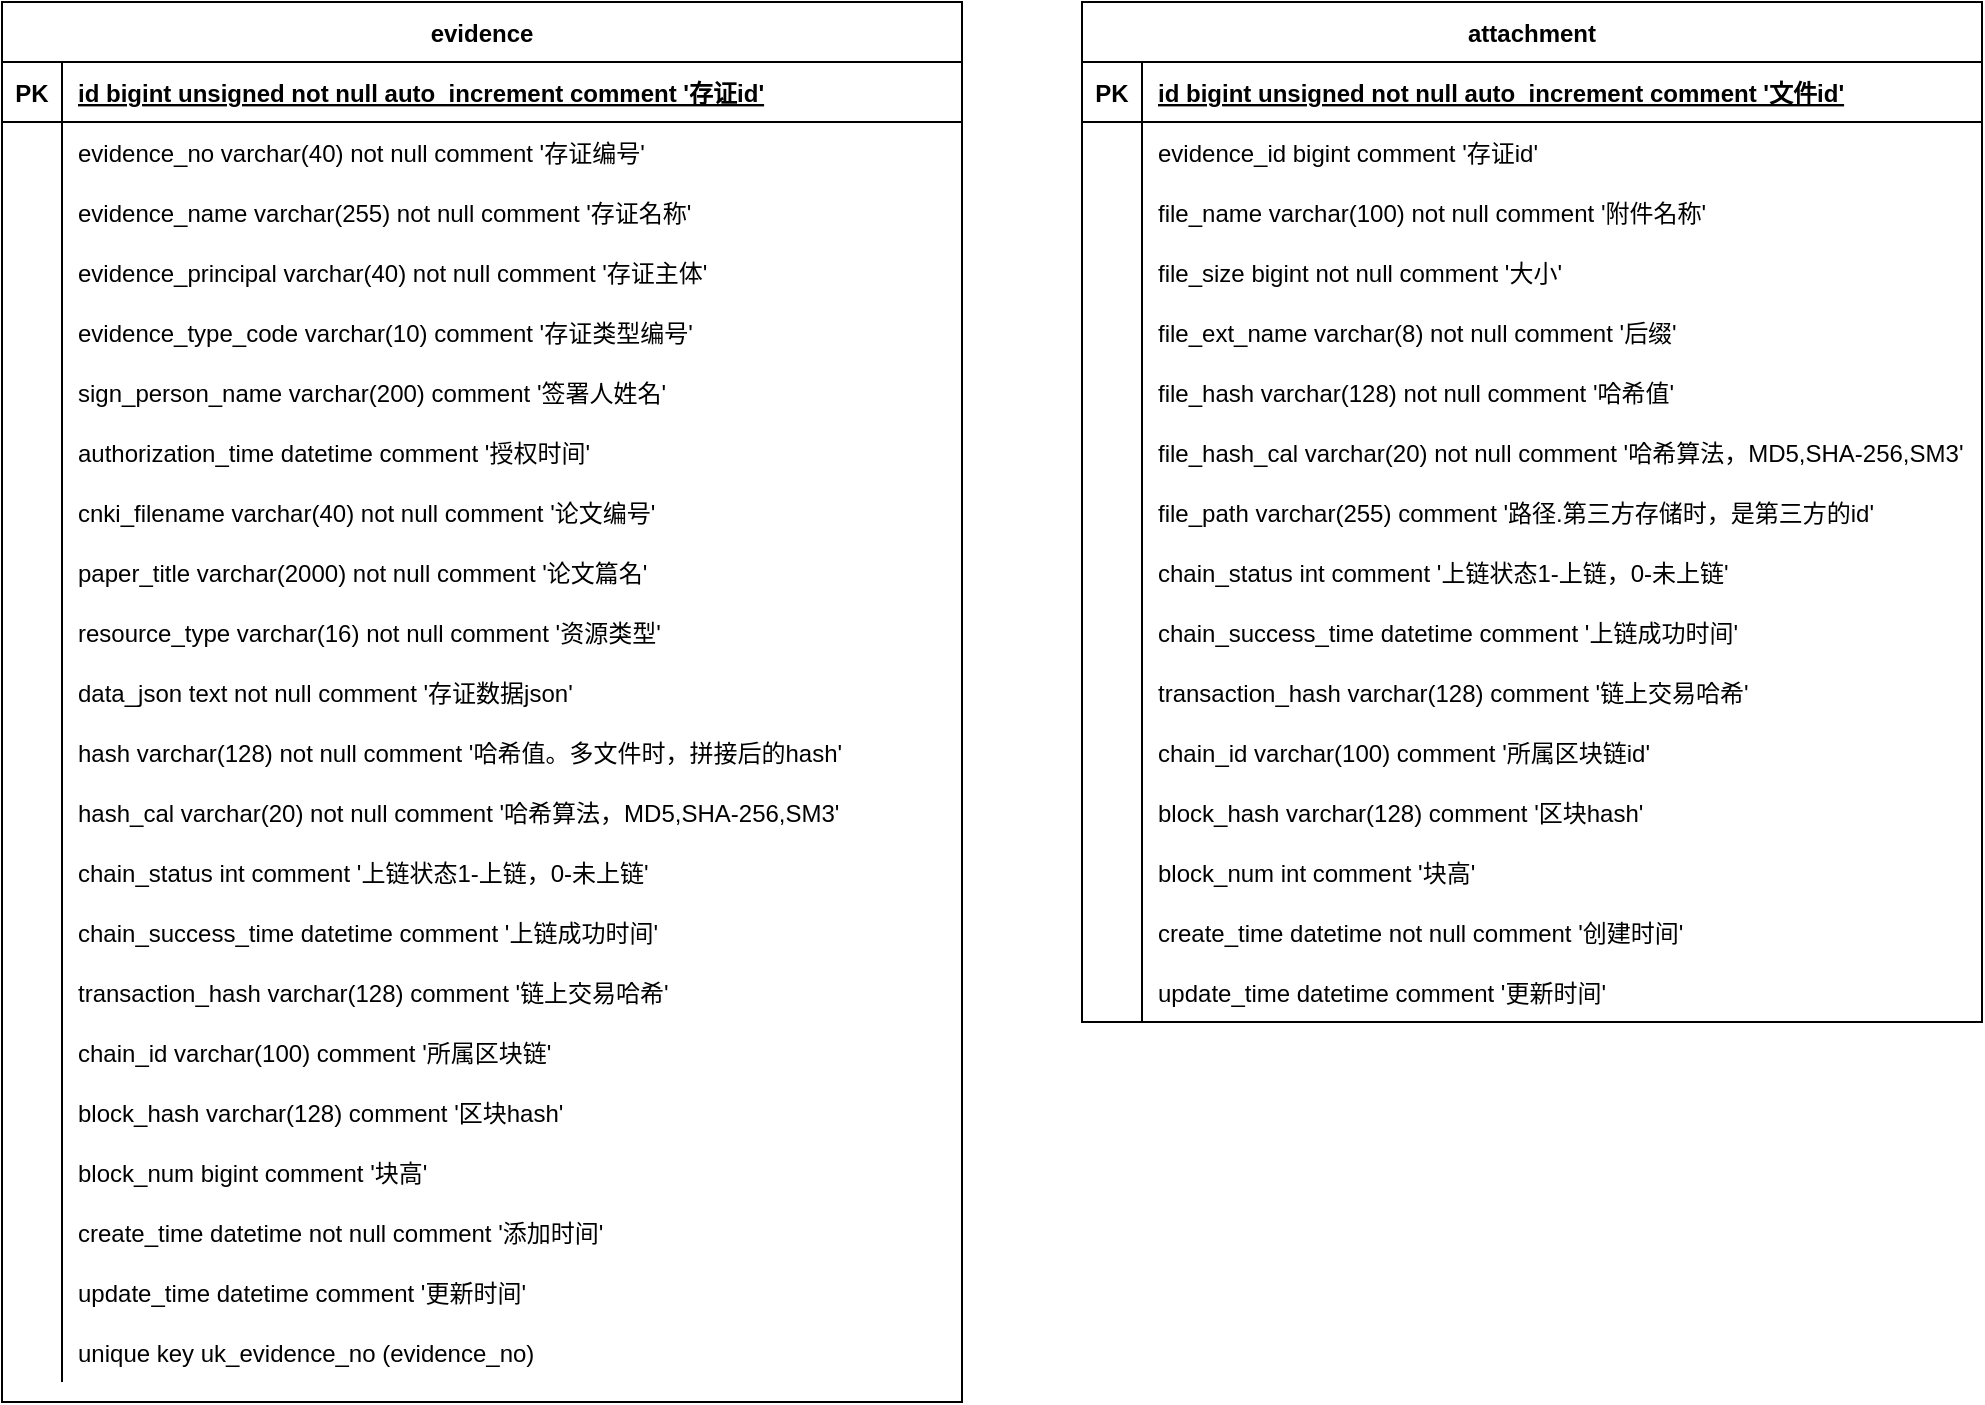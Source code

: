 <mxfile version="24.7.0" type="github">
  <diagram id="R2lEEEUBdFMjLlhIrx00" name="Page-1">
    <mxGraphModel dx="1379" dy="764" grid="1" gridSize="10" guides="1" tooltips="1" connect="1" arrows="1" fold="1" page="1" pageScale="1" pageWidth="850" pageHeight="1100" math="0" shadow="0" extFonts="Permanent Marker^https://fonts.googleapis.com/css?family=Permanent+Marker">
      <root>
        <mxCell id="0" />
        <mxCell id="1" parent="0" />
        <mxCell id="s-ldGal2TtKE6pSTf0q1-68" value="evidence" style="shape=table;startSize=30;container=1;collapsible=1;childLayout=tableLayout;fixedRows=1;rowLines=0;fontStyle=1;align=center;resizeLast=1;" vertex="1" parent="1">
          <mxGeometry x="10" y="460" width="480" height="700" as="geometry" />
        </mxCell>
        <mxCell id="s-ldGal2TtKE6pSTf0q1-69" value="" style="shape=tableRow;horizontal=0;startSize=0;swimlaneHead=0;swimlaneBody=0;fillColor=none;collapsible=0;dropTarget=0;points=[[0,0.5],[1,0.5]];portConstraint=eastwest;strokeColor=inherit;top=0;left=0;right=0;bottom=1;" vertex="1" parent="s-ldGal2TtKE6pSTf0q1-68">
          <mxGeometry y="30" width="480" height="30" as="geometry" />
        </mxCell>
        <mxCell id="s-ldGal2TtKE6pSTf0q1-70" value="PK" style="shape=partialRectangle;overflow=hidden;connectable=0;fillColor=none;strokeColor=inherit;top=0;left=0;bottom=0;right=0;fontStyle=1;" vertex="1" parent="s-ldGal2TtKE6pSTf0q1-69">
          <mxGeometry width="30" height="30" as="geometry">
            <mxRectangle width="30" height="30" as="alternateBounds" />
          </mxGeometry>
        </mxCell>
        <mxCell id="s-ldGal2TtKE6pSTf0q1-71" value="id                   bigint unsigned not null auto_increment comment &#39;存证id&#39;" style="shape=partialRectangle;overflow=hidden;connectable=0;fillColor=none;align=left;strokeColor=inherit;top=0;left=0;bottom=0;right=0;spacingLeft=6;fontStyle=5;" vertex="1" parent="s-ldGal2TtKE6pSTf0q1-69">
          <mxGeometry x="30" width="450" height="30" as="geometry">
            <mxRectangle width="450" height="30" as="alternateBounds" />
          </mxGeometry>
        </mxCell>
        <mxCell id="s-ldGal2TtKE6pSTf0q1-72" value="" style="shape=tableRow;horizontal=0;startSize=0;swimlaneHead=0;swimlaneBody=0;fillColor=none;collapsible=0;dropTarget=0;points=[[0,0.5],[1,0.5]];portConstraint=eastwest;strokeColor=inherit;top=0;left=0;right=0;bottom=0;" vertex="1" parent="s-ldGal2TtKE6pSTf0q1-68">
          <mxGeometry y="60" width="480" height="30" as="geometry" />
        </mxCell>
        <mxCell id="s-ldGal2TtKE6pSTf0q1-73" value="" style="shape=partialRectangle;overflow=hidden;connectable=0;fillColor=none;strokeColor=inherit;top=0;left=0;bottom=0;right=0;" vertex="1" parent="s-ldGal2TtKE6pSTf0q1-72">
          <mxGeometry width="30" height="30" as="geometry">
            <mxRectangle width="30" height="30" as="alternateBounds" />
          </mxGeometry>
        </mxCell>
        <mxCell id="s-ldGal2TtKE6pSTf0q1-74" value="evidence_no          varchar(40) not null comment &#39;存证编号&#39;" style="shape=partialRectangle;overflow=hidden;connectable=0;fillColor=none;align=left;strokeColor=inherit;top=0;left=0;bottom=0;right=0;spacingLeft=6;" vertex="1" parent="s-ldGal2TtKE6pSTf0q1-72">
          <mxGeometry x="30" width="450" height="30" as="geometry">
            <mxRectangle width="450" height="30" as="alternateBounds" />
          </mxGeometry>
        </mxCell>
        <mxCell id="s-ldGal2TtKE6pSTf0q1-75" value="" style="shape=tableRow;horizontal=0;startSize=0;swimlaneHead=0;swimlaneBody=0;fillColor=none;collapsible=0;dropTarget=0;points=[[0,0.5],[1,0.5]];portConstraint=eastwest;strokeColor=inherit;top=0;left=0;right=0;bottom=0;" vertex="1" parent="s-ldGal2TtKE6pSTf0q1-68">
          <mxGeometry y="90" width="480" height="30" as="geometry" />
        </mxCell>
        <mxCell id="s-ldGal2TtKE6pSTf0q1-76" value="" style="shape=partialRectangle;overflow=hidden;connectable=0;fillColor=none;strokeColor=inherit;top=0;left=0;bottom=0;right=0;" vertex="1" parent="s-ldGal2TtKE6pSTf0q1-75">
          <mxGeometry width="30" height="30" as="geometry">
            <mxRectangle width="30" height="30" as="alternateBounds" />
          </mxGeometry>
        </mxCell>
        <mxCell id="s-ldGal2TtKE6pSTf0q1-77" value="evidence_name        varchar(255) not null comment &#39;存证名称&#39;" style="shape=partialRectangle;overflow=hidden;connectable=0;fillColor=none;align=left;strokeColor=inherit;top=0;left=0;bottom=0;right=0;spacingLeft=6;" vertex="1" parent="s-ldGal2TtKE6pSTf0q1-75">
          <mxGeometry x="30" width="450" height="30" as="geometry">
            <mxRectangle width="450" height="30" as="alternateBounds" />
          </mxGeometry>
        </mxCell>
        <mxCell id="s-ldGal2TtKE6pSTf0q1-78" value="" style="shape=tableRow;horizontal=0;startSize=0;swimlaneHead=0;swimlaneBody=0;fillColor=none;collapsible=0;dropTarget=0;points=[[0,0.5],[1,0.5]];portConstraint=eastwest;strokeColor=inherit;top=0;left=0;right=0;bottom=0;" vertex="1" parent="s-ldGal2TtKE6pSTf0q1-68">
          <mxGeometry y="120" width="480" height="30" as="geometry" />
        </mxCell>
        <mxCell id="s-ldGal2TtKE6pSTf0q1-79" value="" style="shape=partialRectangle;overflow=hidden;connectable=0;fillColor=none;strokeColor=inherit;top=0;left=0;bottom=0;right=0;" vertex="1" parent="s-ldGal2TtKE6pSTf0q1-78">
          <mxGeometry width="30" height="30" as="geometry">
            <mxRectangle width="30" height="30" as="alternateBounds" />
          </mxGeometry>
        </mxCell>
        <mxCell id="s-ldGal2TtKE6pSTf0q1-80" value="evidence_principal   varchar(40) not null comment &#39;存证主体&#39;" style="shape=partialRectangle;overflow=hidden;connectable=0;fillColor=none;align=left;strokeColor=inherit;top=0;left=0;bottom=0;right=0;spacingLeft=6;" vertex="1" parent="s-ldGal2TtKE6pSTf0q1-78">
          <mxGeometry x="30" width="450" height="30" as="geometry">
            <mxRectangle width="450" height="30" as="alternateBounds" />
          </mxGeometry>
        </mxCell>
        <mxCell id="s-ldGal2TtKE6pSTf0q1-81" value="" style="shape=tableRow;horizontal=0;startSize=0;swimlaneHead=0;swimlaneBody=0;fillColor=none;collapsible=0;dropTarget=0;points=[[0,0.5],[1,0.5]];portConstraint=eastwest;strokeColor=inherit;top=0;left=0;right=0;bottom=0;" vertex="1" parent="s-ldGal2TtKE6pSTf0q1-68">
          <mxGeometry y="150" width="480" height="30" as="geometry" />
        </mxCell>
        <mxCell id="s-ldGal2TtKE6pSTf0q1-82" value="" style="shape=partialRectangle;overflow=hidden;connectable=0;fillColor=none;strokeColor=inherit;top=0;left=0;bottom=0;right=0;" vertex="1" parent="s-ldGal2TtKE6pSTf0q1-81">
          <mxGeometry width="30" height="30" as="geometry">
            <mxRectangle width="30" height="30" as="alternateBounds" />
          </mxGeometry>
        </mxCell>
        <mxCell id="s-ldGal2TtKE6pSTf0q1-83" value="evidence_type_code   varchar(10) comment &#39;存证类型编号&#39;" style="shape=partialRectangle;overflow=hidden;connectable=0;fillColor=none;align=left;strokeColor=inherit;top=0;left=0;bottom=0;right=0;spacingLeft=6;" vertex="1" parent="s-ldGal2TtKE6pSTf0q1-81">
          <mxGeometry x="30" width="450" height="30" as="geometry">
            <mxRectangle width="450" height="30" as="alternateBounds" />
          </mxGeometry>
        </mxCell>
        <mxCell id="s-ldGal2TtKE6pSTf0q1-84" value="" style="shape=tableRow;horizontal=0;startSize=0;swimlaneHead=0;swimlaneBody=0;fillColor=none;collapsible=0;dropTarget=0;points=[[0,0.5],[1,0.5]];portConstraint=eastwest;strokeColor=inherit;top=0;left=0;right=0;bottom=0;" vertex="1" parent="s-ldGal2TtKE6pSTf0q1-68">
          <mxGeometry y="180" width="480" height="30" as="geometry" />
        </mxCell>
        <mxCell id="s-ldGal2TtKE6pSTf0q1-85" value="" style="shape=partialRectangle;overflow=hidden;connectable=0;fillColor=none;strokeColor=inherit;top=0;left=0;bottom=0;right=0;" vertex="1" parent="s-ldGal2TtKE6pSTf0q1-84">
          <mxGeometry width="30" height="30" as="geometry">
            <mxRectangle width="30" height="30" as="alternateBounds" />
          </mxGeometry>
        </mxCell>
        <mxCell id="s-ldGal2TtKE6pSTf0q1-86" value="sign_person_name     varchar(200) comment &#39;签署人姓名&#39;" style="shape=partialRectangle;overflow=hidden;connectable=0;fillColor=none;align=left;strokeColor=inherit;top=0;left=0;bottom=0;right=0;spacingLeft=6;" vertex="1" parent="s-ldGal2TtKE6pSTf0q1-84">
          <mxGeometry x="30" width="450" height="30" as="geometry">
            <mxRectangle width="450" height="30" as="alternateBounds" />
          </mxGeometry>
        </mxCell>
        <mxCell id="s-ldGal2TtKE6pSTf0q1-87" value="" style="shape=tableRow;horizontal=0;startSize=0;swimlaneHead=0;swimlaneBody=0;fillColor=none;collapsible=0;dropTarget=0;points=[[0,0.5],[1,0.5]];portConstraint=eastwest;strokeColor=inherit;top=0;left=0;right=0;bottom=0;" vertex="1" parent="s-ldGal2TtKE6pSTf0q1-68">
          <mxGeometry y="210" width="480" height="30" as="geometry" />
        </mxCell>
        <mxCell id="s-ldGal2TtKE6pSTf0q1-88" value="" style="shape=partialRectangle;overflow=hidden;connectable=0;fillColor=none;strokeColor=inherit;top=0;left=0;bottom=0;right=0;" vertex="1" parent="s-ldGal2TtKE6pSTf0q1-87">
          <mxGeometry width="30" height="30" as="geometry">
            <mxRectangle width="30" height="30" as="alternateBounds" />
          </mxGeometry>
        </mxCell>
        <mxCell id="s-ldGal2TtKE6pSTf0q1-89" value="authorization_time   datetime comment &#39;授权时间&#39;" style="shape=partialRectangle;overflow=hidden;connectable=0;fillColor=none;align=left;strokeColor=inherit;top=0;left=0;bottom=0;right=0;spacingLeft=6;" vertex="1" parent="s-ldGal2TtKE6pSTf0q1-87">
          <mxGeometry x="30" width="450" height="30" as="geometry">
            <mxRectangle width="450" height="30" as="alternateBounds" />
          </mxGeometry>
        </mxCell>
        <mxCell id="s-ldGal2TtKE6pSTf0q1-90" value="" style="shape=tableRow;horizontal=0;startSize=0;swimlaneHead=0;swimlaneBody=0;fillColor=none;collapsible=0;dropTarget=0;points=[[0,0.5],[1,0.5]];portConstraint=eastwest;strokeColor=inherit;top=0;left=0;right=0;bottom=0;" vertex="1" parent="s-ldGal2TtKE6pSTf0q1-68">
          <mxGeometry y="240" width="480" height="30" as="geometry" />
        </mxCell>
        <mxCell id="s-ldGal2TtKE6pSTf0q1-91" value="" style="shape=partialRectangle;overflow=hidden;connectable=0;fillColor=none;strokeColor=inherit;top=0;left=0;bottom=0;right=0;" vertex="1" parent="s-ldGal2TtKE6pSTf0q1-90">
          <mxGeometry width="30" height="30" as="geometry">
            <mxRectangle width="30" height="30" as="alternateBounds" />
          </mxGeometry>
        </mxCell>
        <mxCell id="s-ldGal2TtKE6pSTf0q1-92" value="cnki_filename        varchar(40) not null comment &#39;论文编号&#39;" style="shape=partialRectangle;overflow=hidden;connectable=0;fillColor=none;align=left;strokeColor=inherit;top=0;left=0;bottom=0;right=0;spacingLeft=6;" vertex="1" parent="s-ldGal2TtKE6pSTf0q1-90">
          <mxGeometry x="30" width="450" height="30" as="geometry">
            <mxRectangle width="450" height="30" as="alternateBounds" />
          </mxGeometry>
        </mxCell>
        <mxCell id="s-ldGal2TtKE6pSTf0q1-93" value="" style="shape=tableRow;horizontal=0;startSize=0;swimlaneHead=0;swimlaneBody=0;fillColor=none;collapsible=0;dropTarget=0;points=[[0,0.5],[1,0.5]];portConstraint=eastwest;strokeColor=inherit;top=0;left=0;right=0;bottom=0;" vertex="1" parent="s-ldGal2TtKE6pSTf0q1-68">
          <mxGeometry y="270" width="480" height="30" as="geometry" />
        </mxCell>
        <mxCell id="s-ldGal2TtKE6pSTf0q1-94" value="" style="shape=partialRectangle;overflow=hidden;connectable=0;fillColor=none;strokeColor=inherit;top=0;left=0;bottom=0;right=0;" vertex="1" parent="s-ldGal2TtKE6pSTf0q1-93">
          <mxGeometry width="30" height="30" as="geometry">
            <mxRectangle width="30" height="30" as="alternateBounds" />
          </mxGeometry>
        </mxCell>
        <mxCell id="s-ldGal2TtKE6pSTf0q1-95" value="paper_title          varchar(2000) not null comment &#39;论文篇名&#39;" style="shape=partialRectangle;overflow=hidden;connectable=0;fillColor=none;align=left;strokeColor=inherit;top=0;left=0;bottom=0;right=0;spacingLeft=6;" vertex="1" parent="s-ldGal2TtKE6pSTf0q1-93">
          <mxGeometry x="30" width="450" height="30" as="geometry">
            <mxRectangle width="450" height="30" as="alternateBounds" />
          </mxGeometry>
        </mxCell>
        <mxCell id="s-ldGal2TtKE6pSTf0q1-96" value="" style="shape=tableRow;horizontal=0;startSize=0;swimlaneHead=0;swimlaneBody=0;fillColor=none;collapsible=0;dropTarget=0;points=[[0,0.5],[1,0.5]];portConstraint=eastwest;strokeColor=inherit;top=0;left=0;right=0;bottom=0;" vertex="1" parent="s-ldGal2TtKE6pSTf0q1-68">
          <mxGeometry y="300" width="480" height="30" as="geometry" />
        </mxCell>
        <mxCell id="s-ldGal2TtKE6pSTf0q1-97" value="" style="shape=partialRectangle;overflow=hidden;connectable=0;fillColor=none;strokeColor=inherit;top=0;left=0;bottom=0;right=0;" vertex="1" parent="s-ldGal2TtKE6pSTf0q1-96">
          <mxGeometry width="30" height="30" as="geometry">
            <mxRectangle width="30" height="30" as="alternateBounds" />
          </mxGeometry>
        </mxCell>
        <mxCell id="s-ldGal2TtKE6pSTf0q1-98" value="resource_type        varchar(16) not null comment &#39;资源类型&#39;" style="shape=partialRectangle;overflow=hidden;connectable=0;fillColor=none;align=left;strokeColor=inherit;top=0;left=0;bottom=0;right=0;spacingLeft=6;" vertex="1" parent="s-ldGal2TtKE6pSTf0q1-96">
          <mxGeometry x="30" width="450" height="30" as="geometry">
            <mxRectangle width="450" height="30" as="alternateBounds" />
          </mxGeometry>
        </mxCell>
        <mxCell id="s-ldGal2TtKE6pSTf0q1-99" value="" style="shape=tableRow;horizontal=0;startSize=0;swimlaneHead=0;swimlaneBody=0;fillColor=none;collapsible=0;dropTarget=0;points=[[0,0.5],[1,0.5]];portConstraint=eastwest;strokeColor=inherit;top=0;left=0;right=0;bottom=0;" vertex="1" parent="s-ldGal2TtKE6pSTf0q1-68">
          <mxGeometry y="330" width="480" height="30" as="geometry" />
        </mxCell>
        <mxCell id="s-ldGal2TtKE6pSTf0q1-100" value="" style="shape=partialRectangle;overflow=hidden;connectable=0;fillColor=none;strokeColor=inherit;top=0;left=0;bottom=0;right=0;" vertex="1" parent="s-ldGal2TtKE6pSTf0q1-99">
          <mxGeometry width="30" height="30" as="geometry">
            <mxRectangle width="30" height="30" as="alternateBounds" />
          </mxGeometry>
        </mxCell>
        <mxCell id="s-ldGal2TtKE6pSTf0q1-101" value="data_json            text not null comment &#39;存证数据json&#39;" style="shape=partialRectangle;overflow=hidden;connectable=0;fillColor=none;align=left;strokeColor=inherit;top=0;left=0;bottom=0;right=0;spacingLeft=6;" vertex="1" parent="s-ldGal2TtKE6pSTf0q1-99">
          <mxGeometry x="30" width="450" height="30" as="geometry">
            <mxRectangle width="450" height="30" as="alternateBounds" />
          </mxGeometry>
        </mxCell>
        <mxCell id="s-ldGal2TtKE6pSTf0q1-102" value="" style="shape=tableRow;horizontal=0;startSize=0;swimlaneHead=0;swimlaneBody=0;fillColor=none;collapsible=0;dropTarget=0;points=[[0,0.5],[1,0.5]];portConstraint=eastwest;strokeColor=inherit;top=0;left=0;right=0;bottom=0;" vertex="1" parent="s-ldGal2TtKE6pSTf0q1-68">
          <mxGeometry y="360" width="480" height="30" as="geometry" />
        </mxCell>
        <mxCell id="s-ldGal2TtKE6pSTf0q1-103" value="" style="shape=partialRectangle;overflow=hidden;connectable=0;fillColor=none;strokeColor=inherit;top=0;left=0;bottom=0;right=0;" vertex="1" parent="s-ldGal2TtKE6pSTf0q1-102">
          <mxGeometry width="30" height="30" as="geometry">
            <mxRectangle width="30" height="30" as="alternateBounds" />
          </mxGeometry>
        </mxCell>
        <mxCell id="s-ldGal2TtKE6pSTf0q1-104" value="hash                 varchar(128) not null comment &#39;哈希值。多文件时，拼接后的hash&#39;" style="shape=partialRectangle;overflow=hidden;connectable=0;fillColor=none;align=left;strokeColor=inherit;top=0;left=0;bottom=0;right=0;spacingLeft=6;" vertex="1" parent="s-ldGal2TtKE6pSTf0q1-102">
          <mxGeometry x="30" width="450" height="30" as="geometry">
            <mxRectangle width="450" height="30" as="alternateBounds" />
          </mxGeometry>
        </mxCell>
        <mxCell id="s-ldGal2TtKE6pSTf0q1-105" value="" style="shape=tableRow;horizontal=0;startSize=0;swimlaneHead=0;swimlaneBody=0;fillColor=none;collapsible=0;dropTarget=0;points=[[0,0.5],[1,0.5]];portConstraint=eastwest;strokeColor=inherit;top=0;left=0;right=0;bottom=0;" vertex="1" parent="s-ldGal2TtKE6pSTf0q1-68">
          <mxGeometry y="390" width="480" height="30" as="geometry" />
        </mxCell>
        <mxCell id="s-ldGal2TtKE6pSTf0q1-106" value="" style="shape=partialRectangle;overflow=hidden;connectable=0;fillColor=none;strokeColor=inherit;top=0;left=0;bottom=0;right=0;" vertex="1" parent="s-ldGal2TtKE6pSTf0q1-105">
          <mxGeometry width="30" height="30" as="geometry">
            <mxRectangle width="30" height="30" as="alternateBounds" />
          </mxGeometry>
        </mxCell>
        <mxCell id="s-ldGal2TtKE6pSTf0q1-107" value="hash_cal             varchar(20) not null comment &#39;哈希算法，MD5,SHA-256,SM3&#39;" style="shape=partialRectangle;overflow=hidden;connectable=0;fillColor=none;align=left;strokeColor=inherit;top=0;left=0;bottom=0;right=0;spacingLeft=6;" vertex="1" parent="s-ldGal2TtKE6pSTf0q1-105">
          <mxGeometry x="30" width="450" height="30" as="geometry">
            <mxRectangle width="450" height="30" as="alternateBounds" />
          </mxGeometry>
        </mxCell>
        <mxCell id="s-ldGal2TtKE6pSTf0q1-108" value="" style="shape=tableRow;horizontal=0;startSize=0;swimlaneHead=0;swimlaneBody=0;fillColor=none;collapsible=0;dropTarget=0;points=[[0,0.5],[1,0.5]];portConstraint=eastwest;strokeColor=inherit;top=0;left=0;right=0;bottom=0;" vertex="1" parent="s-ldGal2TtKE6pSTf0q1-68">
          <mxGeometry y="420" width="480" height="30" as="geometry" />
        </mxCell>
        <mxCell id="s-ldGal2TtKE6pSTf0q1-109" value="" style="shape=partialRectangle;overflow=hidden;connectable=0;fillColor=none;strokeColor=inherit;top=0;left=0;bottom=0;right=0;" vertex="1" parent="s-ldGal2TtKE6pSTf0q1-108">
          <mxGeometry width="30" height="30" as="geometry">
            <mxRectangle width="30" height="30" as="alternateBounds" />
          </mxGeometry>
        </mxCell>
        <mxCell id="s-ldGal2TtKE6pSTf0q1-110" value="chain_status         int comment &#39;上链状态1-上链，0-未上链&#39;" style="shape=partialRectangle;overflow=hidden;connectable=0;fillColor=none;align=left;strokeColor=inherit;top=0;left=0;bottom=0;right=0;spacingLeft=6;" vertex="1" parent="s-ldGal2TtKE6pSTf0q1-108">
          <mxGeometry x="30" width="450" height="30" as="geometry">
            <mxRectangle width="450" height="30" as="alternateBounds" />
          </mxGeometry>
        </mxCell>
        <mxCell id="s-ldGal2TtKE6pSTf0q1-111" value="" style="shape=tableRow;horizontal=0;startSize=0;swimlaneHead=0;swimlaneBody=0;fillColor=none;collapsible=0;dropTarget=0;points=[[0,0.5],[1,0.5]];portConstraint=eastwest;strokeColor=inherit;top=0;left=0;right=0;bottom=0;" vertex="1" parent="s-ldGal2TtKE6pSTf0q1-68">
          <mxGeometry y="450" width="480" height="30" as="geometry" />
        </mxCell>
        <mxCell id="s-ldGal2TtKE6pSTf0q1-112" value="" style="shape=partialRectangle;overflow=hidden;connectable=0;fillColor=none;strokeColor=inherit;top=0;left=0;bottom=0;right=0;" vertex="1" parent="s-ldGal2TtKE6pSTf0q1-111">
          <mxGeometry width="30" height="30" as="geometry">
            <mxRectangle width="30" height="30" as="alternateBounds" />
          </mxGeometry>
        </mxCell>
        <mxCell id="s-ldGal2TtKE6pSTf0q1-113" value="chain_success_time   datetime comment &#39;上链成功时间&#39;" style="shape=partialRectangle;overflow=hidden;connectable=0;fillColor=none;align=left;strokeColor=inherit;top=0;left=0;bottom=0;right=0;spacingLeft=6;" vertex="1" parent="s-ldGal2TtKE6pSTf0q1-111">
          <mxGeometry x="30" width="450" height="30" as="geometry">
            <mxRectangle width="450" height="30" as="alternateBounds" />
          </mxGeometry>
        </mxCell>
        <mxCell id="s-ldGal2TtKE6pSTf0q1-114" value="" style="shape=tableRow;horizontal=0;startSize=0;swimlaneHead=0;swimlaneBody=0;fillColor=none;collapsible=0;dropTarget=0;points=[[0,0.5],[1,0.5]];portConstraint=eastwest;strokeColor=inherit;top=0;left=0;right=0;bottom=0;" vertex="1" parent="s-ldGal2TtKE6pSTf0q1-68">
          <mxGeometry y="480" width="480" height="30" as="geometry" />
        </mxCell>
        <mxCell id="s-ldGal2TtKE6pSTf0q1-115" value="" style="shape=partialRectangle;overflow=hidden;connectable=0;fillColor=none;strokeColor=inherit;top=0;left=0;bottom=0;right=0;" vertex="1" parent="s-ldGal2TtKE6pSTf0q1-114">
          <mxGeometry width="30" height="30" as="geometry">
            <mxRectangle width="30" height="30" as="alternateBounds" />
          </mxGeometry>
        </mxCell>
        <mxCell id="s-ldGal2TtKE6pSTf0q1-116" value="transaction_hash     varchar(128) comment &#39;链上交易哈希&#39;" style="shape=partialRectangle;overflow=hidden;connectable=0;fillColor=none;align=left;strokeColor=inherit;top=0;left=0;bottom=0;right=0;spacingLeft=6;" vertex="1" parent="s-ldGal2TtKE6pSTf0q1-114">
          <mxGeometry x="30" width="450" height="30" as="geometry">
            <mxRectangle width="450" height="30" as="alternateBounds" />
          </mxGeometry>
        </mxCell>
        <mxCell id="s-ldGal2TtKE6pSTf0q1-117" value="" style="shape=tableRow;horizontal=0;startSize=0;swimlaneHead=0;swimlaneBody=0;fillColor=none;collapsible=0;dropTarget=0;points=[[0,0.5],[1,0.5]];portConstraint=eastwest;strokeColor=inherit;top=0;left=0;right=0;bottom=0;" vertex="1" parent="s-ldGal2TtKE6pSTf0q1-68">
          <mxGeometry y="510" width="480" height="30" as="geometry" />
        </mxCell>
        <mxCell id="s-ldGal2TtKE6pSTf0q1-118" value="" style="shape=partialRectangle;overflow=hidden;connectable=0;fillColor=none;strokeColor=inherit;top=0;left=0;bottom=0;right=0;" vertex="1" parent="s-ldGal2TtKE6pSTf0q1-117">
          <mxGeometry width="30" height="30" as="geometry">
            <mxRectangle width="30" height="30" as="alternateBounds" />
          </mxGeometry>
        </mxCell>
        <mxCell id="s-ldGal2TtKE6pSTf0q1-119" value="chain_id             varchar(100) comment &#39;所属区块链&#39;" style="shape=partialRectangle;overflow=hidden;connectable=0;fillColor=none;align=left;strokeColor=inherit;top=0;left=0;bottom=0;right=0;spacingLeft=6;" vertex="1" parent="s-ldGal2TtKE6pSTf0q1-117">
          <mxGeometry x="30" width="450" height="30" as="geometry">
            <mxRectangle width="450" height="30" as="alternateBounds" />
          </mxGeometry>
        </mxCell>
        <mxCell id="s-ldGal2TtKE6pSTf0q1-120" value="" style="shape=tableRow;horizontal=0;startSize=0;swimlaneHead=0;swimlaneBody=0;fillColor=none;collapsible=0;dropTarget=0;points=[[0,0.5],[1,0.5]];portConstraint=eastwest;strokeColor=inherit;top=0;left=0;right=0;bottom=0;" vertex="1" parent="s-ldGal2TtKE6pSTf0q1-68">
          <mxGeometry y="540" width="480" height="30" as="geometry" />
        </mxCell>
        <mxCell id="s-ldGal2TtKE6pSTf0q1-121" value="" style="shape=partialRectangle;overflow=hidden;connectable=0;fillColor=none;strokeColor=inherit;top=0;left=0;bottom=0;right=0;" vertex="1" parent="s-ldGal2TtKE6pSTf0q1-120">
          <mxGeometry width="30" height="30" as="geometry">
            <mxRectangle width="30" height="30" as="alternateBounds" />
          </mxGeometry>
        </mxCell>
        <mxCell id="s-ldGal2TtKE6pSTf0q1-122" value="block_hash           varchar(128) comment &#39;区块hash&#39;" style="shape=partialRectangle;overflow=hidden;connectable=0;fillColor=none;align=left;strokeColor=inherit;top=0;left=0;bottom=0;right=0;spacingLeft=6;" vertex="1" parent="s-ldGal2TtKE6pSTf0q1-120">
          <mxGeometry x="30" width="450" height="30" as="geometry">
            <mxRectangle width="450" height="30" as="alternateBounds" />
          </mxGeometry>
        </mxCell>
        <mxCell id="s-ldGal2TtKE6pSTf0q1-123" value="" style="shape=tableRow;horizontal=0;startSize=0;swimlaneHead=0;swimlaneBody=0;fillColor=none;collapsible=0;dropTarget=0;points=[[0,0.5],[1,0.5]];portConstraint=eastwest;strokeColor=inherit;top=0;left=0;right=0;bottom=0;" vertex="1" parent="s-ldGal2TtKE6pSTf0q1-68">
          <mxGeometry y="570" width="480" height="30" as="geometry" />
        </mxCell>
        <mxCell id="s-ldGal2TtKE6pSTf0q1-124" value="" style="shape=partialRectangle;overflow=hidden;connectable=0;fillColor=none;strokeColor=inherit;top=0;left=0;bottom=0;right=0;" vertex="1" parent="s-ldGal2TtKE6pSTf0q1-123">
          <mxGeometry width="30" height="30" as="geometry">
            <mxRectangle width="30" height="30" as="alternateBounds" />
          </mxGeometry>
        </mxCell>
        <mxCell id="s-ldGal2TtKE6pSTf0q1-125" value="block_num            bigint comment &#39;块高&#39;" style="shape=partialRectangle;overflow=hidden;connectable=0;fillColor=none;align=left;strokeColor=inherit;top=0;left=0;bottom=0;right=0;spacingLeft=6;" vertex="1" parent="s-ldGal2TtKE6pSTf0q1-123">
          <mxGeometry x="30" width="450" height="30" as="geometry">
            <mxRectangle width="450" height="30" as="alternateBounds" />
          </mxGeometry>
        </mxCell>
        <mxCell id="s-ldGal2TtKE6pSTf0q1-126" value="" style="shape=tableRow;horizontal=0;startSize=0;swimlaneHead=0;swimlaneBody=0;fillColor=none;collapsible=0;dropTarget=0;points=[[0,0.5],[1,0.5]];portConstraint=eastwest;strokeColor=inherit;top=0;left=0;right=0;bottom=0;" vertex="1" parent="s-ldGal2TtKE6pSTf0q1-68">
          <mxGeometry y="600" width="480" height="30" as="geometry" />
        </mxCell>
        <mxCell id="s-ldGal2TtKE6pSTf0q1-127" value="" style="shape=partialRectangle;overflow=hidden;connectable=0;fillColor=none;strokeColor=inherit;top=0;left=0;bottom=0;right=0;" vertex="1" parent="s-ldGal2TtKE6pSTf0q1-126">
          <mxGeometry width="30" height="30" as="geometry">
            <mxRectangle width="30" height="30" as="alternateBounds" />
          </mxGeometry>
        </mxCell>
        <mxCell id="s-ldGal2TtKE6pSTf0q1-128" value="create_time          datetime not null comment &#39;添加时间&#39;" style="shape=partialRectangle;overflow=hidden;connectable=0;fillColor=none;align=left;strokeColor=inherit;top=0;left=0;bottom=0;right=0;spacingLeft=6;" vertex="1" parent="s-ldGal2TtKE6pSTf0q1-126">
          <mxGeometry x="30" width="450" height="30" as="geometry">
            <mxRectangle width="450" height="30" as="alternateBounds" />
          </mxGeometry>
        </mxCell>
        <mxCell id="s-ldGal2TtKE6pSTf0q1-129" value="" style="shape=tableRow;horizontal=0;startSize=0;swimlaneHead=0;swimlaneBody=0;fillColor=none;collapsible=0;dropTarget=0;points=[[0,0.5],[1,0.5]];portConstraint=eastwest;strokeColor=inherit;top=0;left=0;right=0;bottom=0;" vertex="1" parent="s-ldGal2TtKE6pSTf0q1-68">
          <mxGeometry y="630" width="480" height="30" as="geometry" />
        </mxCell>
        <mxCell id="s-ldGal2TtKE6pSTf0q1-130" value="" style="shape=partialRectangle;overflow=hidden;connectable=0;fillColor=none;strokeColor=inherit;top=0;left=0;bottom=0;right=0;" vertex="1" parent="s-ldGal2TtKE6pSTf0q1-129">
          <mxGeometry width="30" height="30" as="geometry">
            <mxRectangle width="30" height="30" as="alternateBounds" />
          </mxGeometry>
        </mxCell>
        <mxCell id="s-ldGal2TtKE6pSTf0q1-131" value="update_time          datetime comment &#39;更新时间&#39;" style="shape=partialRectangle;overflow=hidden;connectable=0;fillColor=none;align=left;strokeColor=inherit;top=0;left=0;bottom=0;right=0;spacingLeft=6;" vertex="1" parent="s-ldGal2TtKE6pSTf0q1-129">
          <mxGeometry x="30" width="450" height="30" as="geometry">
            <mxRectangle width="450" height="30" as="alternateBounds" />
          </mxGeometry>
        </mxCell>
        <mxCell id="s-ldGal2TtKE6pSTf0q1-132" value="" style="shape=tableRow;horizontal=0;startSize=0;swimlaneHead=0;swimlaneBody=0;fillColor=none;collapsible=0;dropTarget=0;points=[[0,0.5],[1,0.5]];portConstraint=eastwest;strokeColor=inherit;top=0;left=0;right=0;bottom=0;" vertex="1" parent="s-ldGal2TtKE6pSTf0q1-68">
          <mxGeometry y="660" width="480" height="30" as="geometry" />
        </mxCell>
        <mxCell id="s-ldGal2TtKE6pSTf0q1-133" value="" style="shape=partialRectangle;overflow=hidden;connectable=0;fillColor=none;strokeColor=inherit;top=0;left=0;bottom=0;right=0;" vertex="1" parent="s-ldGal2TtKE6pSTf0q1-132">
          <mxGeometry width="30" height="30" as="geometry">
            <mxRectangle width="30" height="30" as="alternateBounds" />
          </mxGeometry>
        </mxCell>
        <mxCell id="s-ldGal2TtKE6pSTf0q1-134" value="unique key uk_evidence_no (evidence_no)" style="shape=partialRectangle;overflow=hidden;connectable=0;fillColor=none;align=left;strokeColor=inherit;top=0;left=0;bottom=0;right=0;spacingLeft=6;" vertex="1" parent="s-ldGal2TtKE6pSTf0q1-132">
          <mxGeometry x="30" width="450" height="30" as="geometry">
            <mxRectangle width="450" height="30" as="alternateBounds" />
          </mxGeometry>
        </mxCell>
        <mxCell id="s-ldGal2TtKE6pSTf0q1-135" value="attachment" style="shape=table;startSize=30;container=1;collapsible=1;childLayout=tableLayout;fixedRows=1;rowLines=0;fontStyle=1;align=center;resizeLast=1;" vertex="1" parent="1">
          <mxGeometry x="550" y="460" width="450" height="510" as="geometry" />
        </mxCell>
        <mxCell id="s-ldGal2TtKE6pSTf0q1-136" value="" style="shape=tableRow;horizontal=0;startSize=0;swimlaneHead=0;swimlaneBody=0;fillColor=none;collapsible=0;dropTarget=0;points=[[0,0.5],[1,0.5]];portConstraint=eastwest;strokeColor=inherit;top=0;left=0;right=0;bottom=1;" vertex="1" parent="s-ldGal2TtKE6pSTf0q1-135">
          <mxGeometry y="30" width="450" height="30" as="geometry" />
        </mxCell>
        <mxCell id="s-ldGal2TtKE6pSTf0q1-137" value="PK" style="shape=partialRectangle;overflow=hidden;connectable=0;fillColor=none;strokeColor=inherit;top=0;left=0;bottom=0;right=0;fontStyle=1;" vertex="1" parent="s-ldGal2TtKE6pSTf0q1-136">
          <mxGeometry width="30" height="30" as="geometry">
            <mxRectangle width="30" height="30" as="alternateBounds" />
          </mxGeometry>
        </mxCell>
        <mxCell id="s-ldGal2TtKE6pSTf0q1-138" value="id                   bigint unsigned not null auto_increment comment &#39;文件id&#39;" style="shape=partialRectangle;overflow=hidden;connectable=0;fillColor=none;align=left;strokeColor=inherit;top=0;left=0;bottom=0;right=0;spacingLeft=6;fontStyle=5;" vertex="1" parent="s-ldGal2TtKE6pSTf0q1-136">
          <mxGeometry x="30" width="420" height="30" as="geometry">
            <mxRectangle width="420" height="30" as="alternateBounds" />
          </mxGeometry>
        </mxCell>
        <mxCell id="s-ldGal2TtKE6pSTf0q1-139" value="" style="shape=tableRow;horizontal=0;startSize=0;swimlaneHead=0;swimlaneBody=0;fillColor=none;collapsible=0;dropTarget=0;points=[[0,0.5],[1,0.5]];portConstraint=eastwest;strokeColor=inherit;top=0;left=0;right=0;bottom=0;" vertex="1" parent="s-ldGal2TtKE6pSTf0q1-135">
          <mxGeometry y="60" width="450" height="30" as="geometry" />
        </mxCell>
        <mxCell id="s-ldGal2TtKE6pSTf0q1-140" value="" style="shape=partialRectangle;overflow=hidden;connectable=0;fillColor=none;strokeColor=inherit;top=0;left=0;bottom=0;right=0;" vertex="1" parent="s-ldGal2TtKE6pSTf0q1-139">
          <mxGeometry width="30" height="30" as="geometry">
            <mxRectangle width="30" height="30" as="alternateBounds" />
          </mxGeometry>
        </mxCell>
        <mxCell id="s-ldGal2TtKE6pSTf0q1-141" value="evidence_id          bigint comment &#39;存证id&#39;" style="shape=partialRectangle;overflow=hidden;connectable=0;fillColor=none;align=left;strokeColor=inherit;top=0;left=0;bottom=0;right=0;spacingLeft=6;" vertex="1" parent="s-ldGal2TtKE6pSTf0q1-139">
          <mxGeometry x="30" width="420" height="30" as="geometry">
            <mxRectangle width="420" height="30" as="alternateBounds" />
          </mxGeometry>
        </mxCell>
        <mxCell id="s-ldGal2TtKE6pSTf0q1-142" value="" style="shape=tableRow;horizontal=0;startSize=0;swimlaneHead=0;swimlaneBody=0;fillColor=none;collapsible=0;dropTarget=0;points=[[0,0.5],[1,0.5]];portConstraint=eastwest;strokeColor=inherit;top=0;left=0;right=0;bottom=0;" vertex="1" parent="s-ldGal2TtKE6pSTf0q1-135">
          <mxGeometry y="90" width="450" height="30" as="geometry" />
        </mxCell>
        <mxCell id="s-ldGal2TtKE6pSTf0q1-143" value="" style="shape=partialRectangle;overflow=hidden;connectable=0;fillColor=none;strokeColor=inherit;top=0;left=0;bottom=0;right=0;" vertex="1" parent="s-ldGal2TtKE6pSTf0q1-142">
          <mxGeometry width="30" height="30" as="geometry">
            <mxRectangle width="30" height="30" as="alternateBounds" />
          </mxGeometry>
        </mxCell>
        <mxCell id="s-ldGal2TtKE6pSTf0q1-144" value="file_name            varchar(100) not null comment &#39;附件名称&#39;" style="shape=partialRectangle;overflow=hidden;connectable=0;fillColor=none;align=left;strokeColor=inherit;top=0;left=0;bottom=0;right=0;spacingLeft=6;" vertex="1" parent="s-ldGal2TtKE6pSTf0q1-142">
          <mxGeometry x="30" width="420" height="30" as="geometry">
            <mxRectangle width="420" height="30" as="alternateBounds" />
          </mxGeometry>
        </mxCell>
        <mxCell id="s-ldGal2TtKE6pSTf0q1-145" value="" style="shape=tableRow;horizontal=0;startSize=0;swimlaneHead=0;swimlaneBody=0;fillColor=none;collapsible=0;dropTarget=0;points=[[0,0.5],[1,0.5]];portConstraint=eastwest;strokeColor=inherit;top=0;left=0;right=0;bottom=0;" vertex="1" parent="s-ldGal2TtKE6pSTf0q1-135">
          <mxGeometry y="120" width="450" height="30" as="geometry" />
        </mxCell>
        <mxCell id="s-ldGal2TtKE6pSTf0q1-146" value="" style="shape=partialRectangle;overflow=hidden;connectable=0;fillColor=none;strokeColor=inherit;top=0;left=0;bottom=0;right=0;" vertex="1" parent="s-ldGal2TtKE6pSTf0q1-145">
          <mxGeometry width="30" height="30" as="geometry">
            <mxRectangle width="30" height="30" as="alternateBounds" />
          </mxGeometry>
        </mxCell>
        <mxCell id="s-ldGal2TtKE6pSTf0q1-147" value="file_size            bigint not null comment &#39;大小&#39;" style="shape=partialRectangle;overflow=hidden;connectable=0;fillColor=none;align=left;strokeColor=inherit;top=0;left=0;bottom=0;right=0;spacingLeft=6;" vertex="1" parent="s-ldGal2TtKE6pSTf0q1-145">
          <mxGeometry x="30" width="420" height="30" as="geometry">
            <mxRectangle width="420" height="30" as="alternateBounds" />
          </mxGeometry>
        </mxCell>
        <mxCell id="s-ldGal2TtKE6pSTf0q1-148" value="" style="shape=tableRow;horizontal=0;startSize=0;swimlaneHead=0;swimlaneBody=0;fillColor=none;collapsible=0;dropTarget=0;points=[[0,0.5],[1,0.5]];portConstraint=eastwest;strokeColor=inherit;top=0;left=0;right=0;bottom=0;" vertex="1" parent="s-ldGal2TtKE6pSTf0q1-135">
          <mxGeometry y="150" width="450" height="30" as="geometry" />
        </mxCell>
        <mxCell id="s-ldGal2TtKE6pSTf0q1-149" value="" style="shape=partialRectangle;overflow=hidden;connectable=0;fillColor=none;strokeColor=inherit;top=0;left=0;bottom=0;right=0;" vertex="1" parent="s-ldGal2TtKE6pSTf0q1-148">
          <mxGeometry width="30" height="30" as="geometry">
            <mxRectangle width="30" height="30" as="alternateBounds" />
          </mxGeometry>
        </mxCell>
        <mxCell id="s-ldGal2TtKE6pSTf0q1-150" value="file_ext_name        varchar(8) not null comment &#39;后缀&#39;" style="shape=partialRectangle;overflow=hidden;connectable=0;fillColor=none;align=left;strokeColor=inherit;top=0;left=0;bottom=0;right=0;spacingLeft=6;" vertex="1" parent="s-ldGal2TtKE6pSTf0q1-148">
          <mxGeometry x="30" width="420" height="30" as="geometry">
            <mxRectangle width="420" height="30" as="alternateBounds" />
          </mxGeometry>
        </mxCell>
        <mxCell id="s-ldGal2TtKE6pSTf0q1-151" value="" style="shape=tableRow;horizontal=0;startSize=0;swimlaneHead=0;swimlaneBody=0;fillColor=none;collapsible=0;dropTarget=0;points=[[0,0.5],[1,0.5]];portConstraint=eastwest;strokeColor=inherit;top=0;left=0;right=0;bottom=0;" vertex="1" parent="s-ldGal2TtKE6pSTf0q1-135">
          <mxGeometry y="180" width="450" height="30" as="geometry" />
        </mxCell>
        <mxCell id="s-ldGal2TtKE6pSTf0q1-152" value="" style="shape=partialRectangle;overflow=hidden;connectable=0;fillColor=none;strokeColor=inherit;top=0;left=0;bottom=0;right=0;" vertex="1" parent="s-ldGal2TtKE6pSTf0q1-151">
          <mxGeometry width="30" height="30" as="geometry">
            <mxRectangle width="30" height="30" as="alternateBounds" />
          </mxGeometry>
        </mxCell>
        <mxCell id="s-ldGal2TtKE6pSTf0q1-153" value="file_hash            varchar(128) not null comment &#39;哈希值&#39;" style="shape=partialRectangle;overflow=hidden;connectable=0;fillColor=none;align=left;strokeColor=inherit;top=0;left=0;bottom=0;right=0;spacingLeft=6;" vertex="1" parent="s-ldGal2TtKE6pSTf0q1-151">
          <mxGeometry x="30" width="420" height="30" as="geometry">
            <mxRectangle width="420" height="30" as="alternateBounds" />
          </mxGeometry>
        </mxCell>
        <mxCell id="s-ldGal2TtKE6pSTf0q1-154" value="" style="shape=tableRow;horizontal=0;startSize=0;swimlaneHead=0;swimlaneBody=0;fillColor=none;collapsible=0;dropTarget=0;points=[[0,0.5],[1,0.5]];portConstraint=eastwest;strokeColor=inherit;top=0;left=0;right=0;bottom=0;" vertex="1" parent="s-ldGal2TtKE6pSTf0q1-135">
          <mxGeometry y="210" width="450" height="30" as="geometry" />
        </mxCell>
        <mxCell id="s-ldGal2TtKE6pSTf0q1-155" value="" style="shape=partialRectangle;overflow=hidden;connectable=0;fillColor=none;strokeColor=inherit;top=0;left=0;bottom=0;right=0;" vertex="1" parent="s-ldGal2TtKE6pSTf0q1-154">
          <mxGeometry width="30" height="30" as="geometry">
            <mxRectangle width="30" height="30" as="alternateBounds" />
          </mxGeometry>
        </mxCell>
        <mxCell id="s-ldGal2TtKE6pSTf0q1-156" value="file_hash_cal        varchar(20) not null comment &#39;哈希算法，MD5,SHA-256,SM3&#39;" style="shape=partialRectangle;overflow=hidden;connectable=0;fillColor=none;align=left;strokeColor=inherit;top=0;left=0;bottom=0;right=0;spacingLeft=6;" vertex="1" parent="s-ldGal2TtKE6pSTf0q1-154">
          <mxGeometry x="30" width="420" height="30" as="geometry">
            <mxRectangle width="420" height="30" as="alternateBounds" />
          </mxGeometry>
        </mxCell>
        <mxCell id="s-ldGal2TtKE6pSTf0q1-157" value="" style="shape=tableRow;horizontal=0;startSize=0;swimlaneHead=0;swimlaneBody=0;fillColor=none;collapsible=0;dropTarget=0;points=[[0,0.5],[1,0.5]];portConstraint=eastwest;strokeColor=inherit;top=0;left=0;right=0;bottom=0;" vertex="1" parent="s-ldGal2TtKE6pSTf0q1-135">
          <mxGeometry y="240" width="450" height="30" as="geometry" />
        </mxCell>
        <mxCell id="s-ldGal2TtKE6pSTf0q1-158" value="" style="shape=partialRectangle;overflow=hidden;connectable=0;fillColor=none;strokeColor=inherit;top=0;left=0;bottom=0;right=0;" vertex="1" parent="s-ldGal2TtKE6pSTf0q1-157">
          <mxGeometry width="30" height="30" as="geometry">
            <mxRectangle width="30" height="30" as="alternateBounds" />
          </mxGeometry>
        </mxCell>
        <mxCell id="s-ldGal2TtKE6pSTf0q1-159" value="file_path            varchar(255) comment &#39;路径.第三方存储时，是第三方的id&#39;" style="shape=partialRectangle;overflow=hidden;connectable=0;fillColor=none;align=left;strokeColor=inherit;top=0;left=0;bottom=0;right=0;spacingLeft=6;" vertex="1" parent="s-ldGal2TtKE6pSTf0q1-157">
          <mxGeometry x="30" width="420" height="30" as="geometry">
            <mxRectangle width="420" height="30" as="alternateBounds" />
          </mxGeometry>
        </mxCell>
        <mxCell id="s-ldGal2TtKE6pSTf0q1-160" value="" style="shape=tableRow;horizontal=0;startSize=0;swimlaneHead=0;swimlaneBody=0;fillColor=none;collapsible=0;dropTarget=0;points=[[0,0.5],[1,0.5]];portConstraint=eastwest;strokeColor=inherit;top=0;left=0;right=0;bottom=0;" vertex="1" parent="s-ldGal2TtKE6pSTf0q1-135">
          <mxGeometry y="270" width="450" height="30" as="geometry" />
        </mxCell>
        <mxCell id="s-ldGal2TtKE6pSTf0q1-161" value="" style="shape=partialRectangle;overflow=hidden;connectable=0;fillColor=none;strokeColor=inherit;top=0;left=0;bottom=0;right=0;" vertex="1" parent="s-ldGal2TtKE6pSTf0q1-160">
          <mxGeometry width="30" height="30" as="geometry">
            <mxRectangle width="30" height="30" as="alternateBounds" />
          </mxGeometry>
        </mxCell>
        <mxCell id="s-ldGal2TtKE6pSTf0q1-162" value="chain_status         int comment &#39;上链状态1-上链，0-未上链&#39;" style="shape=partialRectangle;overflow=hidden;connectable=0;fillColor=none;align=left;strokeColor=inherit;top=0;left=0;bottom=0;right=0;spacingLeft=6;" vertex="1" parent="s-ldGal2TtKE6pSTf0q1-160">
          <mxGeometry x="30" width="420" height="30" as="geometry">
            <mxRectangle width="420" height="30" as="alternateBounds" />
          </mxGeometry>
        </mxCell>
        <mxCell id="s-ldGal2TtKE6pSTf0q1-163" value="" style="shape=tableRow;horizontal=0;startSize=0;swimlaneHead=0;swimlaneBody=0;fillColor=none;collapsible=0;dropTarget=0;points=[[0,0.5],[1,0.5]];portConstraint=eastwest;strokeColor=inherit;top=0;left=0;right=0;bottom=0;" vertex="1" parent="s-ldGal2TtKE6pSTf0q1-135">
          <mxGeometry y="300" width="450" height="30" as="geometry" />
        </mxCell>
        <mxCell id="s-ldGal2TtKE6pSTf0q1-164" value="" style="shape=partialRectangle;overflow=hidden;connectable=0;fillColor=none;strokeColor=inherit;top=0;left=0;bottom=0;right=0;" vertex="1" parent="s-ldGal2TtKE6pSTf0q1-163">
          <mxGeometry width="30" height="30" as="geometry">
            <mxRectangle width="30" height="30" as="alternateBounds" />
          </mxGeometry>
        </mxCell>
        <mxCell id="s-ldGal2TtKE6pSTf0q1-165" value="chain_success_time   datetime comment &#39;上链成功时间&#39;" style="shape=partialRectangle;overflow=hidden;connectable=0;fillColor=none;align=left;strokeColor=inherit;top=0;left=0;bottom=0;right=0;spacingLeft=6;" vertex="1" parent="s-ldGal2TtKE6pSTf0q1-163">
          <mxGeometry x="30" width="420" height="30" as="geometry">
            <mxRectangle width="420" height="30" as="alternateBounds" />
          </mxGeometry>
        </mxCell>
        <mxCell id="s-ldGal2TtKE6pSTf0q1-166" value="" style="shape=tableRow;horizontal=0;startSize=0;swimlaneHead=0;swimlaneBody=0;fillColor=none;collapsible=0;dropTarget=0;points=[[0,0.5],[1,0.5]];portConstraint=eastwest;strokeColor=inherit;top=0;left=0;right=0;bottom=0;" vertex="1" parent="s-ldGal2TtKE6pSTf0q1-135">
          <mxGeometry y="330" width="450" height="30" as="geometry" />
        </mxCell>
        <mxCell id="s-ldGal2TtKE6pSTf0q1-167" value="" style="shape=partialRectangle;overflow=hidden;connectable=0;fillColor=none;strokeColor=inherit;top=0;left=0;bottom=0;right=0;" vertex="1" parent="s-ldGal2TtKE6pSTf0q1-166">
          <mxGeometry width="30" height="30" as="geometry">
            <mxRectangle width="30" height="30" as="alternateBounds" />
          </mxGeometry>
        </mxCell>
        <mxCell id="s-ldGal2TtKE6pSTf0q1-168" value="transaction_hash     varchar(128) comment &#39;链上交易哈希&#39;" style="shape=partialRectangle;overflow=hidden;connectable=0;fillColor=none;align=left;strokeColor=inherit;top=0;left=0;bottom=0;right=0;spacingLeft=6;" vertex="1" parent="s-ldGal2TtKE6pSTf0q1-166">
          <mxGeometry x="30" width="420" height="30" as="geometry">
            <mxRectangle width="420" height="30" as="alternateBounds" />
          </mxGeometry>
        </mxCell>
        <mxCell id="s-ldGal2TtKE6pSTf0q1-169" value="" style="shape=tableRow;horizontal=0;startSize=0;swimlaneHead=0;swimlaneBody=0;fillColor=none;collapsible=0;dropTarget=0;points=[[0,0.5],[1,0.5]];portConstraint=eastwest;strokeColor=inherit;top=0;left=0;right=0;bottom=0;" vertex="1" parent="s-ldGal2TtKE6pSTf0q1-135">
          <mxGeometry y="360" width="450" height="30" as="geometry" />
        </mxCell>
        <mxCell id="s-ldGal2TtKE6pSTf0q1-170" value="" style="shape=partialRectangle;overflow=hidden;connectable=0;fillColor=none;strokeColor=inherit;top=0;left=0;bottom=0;right=0;" vertex="1" parent="s-ldGal2TtKE6pSTf0q1-169">
          <mxGeometry width="30" height="30" as="geometry">
            <mxRectangle width="30" height="30" as="alternateBounds" />
          </mxGeometry>
        </mxCell>
        <mxCell id="s-ldGal2TtKE6pSTf0q1-171" value="chain_id             varchar(100) comment &#39;所属区块链id&#39;" style="shape=partialRectangle;overflow=hidden;connectable=0;fillColor=none;align=left;strokeColor=inherit;top=0;left=0;bottom=0;right=0;spacingLeft=6;" vertex="1" parent="s-ldGal2TtKE6pSTf0q1-169">
          <mxGeometry x="30" width="420" height="30" as="geometry">
            <mxRectangle width="420" height="30" as="alternateBounds" />
          </mxGeometry>
        </mxCell>
        <mxCell id="s-ldGal2TtKE6pSTf0q1-172" value="" style="shape=tableRow;horizontal=0;startSize=0;swimlaneHead=0;swimlaneBody=0;fillColor=none;collapsible=0;dropTarget=0;points=[[0,0.5],[1,0.5]];portConstraint=eastwest;strokeColor=inherit;top=0;left=0;right=0;bottom=0;" vertex="1" parent="s-ldGal2TtKE6pSTf0q1-135">
          <mxGeometry y="390" width="450" height="30" as="geometry" />
        </mxCell>
        <mxCell id="s-ldGal2TtKE6pSTf0q1-173" value="" style="shape=partialRectangle;overflow=hidden;connectable=0;fillColor=none;strokeColor=inherit;top=0;left=0;bottom=0;right=0;" vertex="1" parent="s-ldGal2TtKE6pSTf0q1-172">
          <mxGeometry width="30" height="30" as="geometry">
            <mxRectangle width="30" height="30" as="alternateBounds" />
          </mxGeometry>
        </mxCell>
        <mxCell id="s-ldGal2TtKE6pSTf0q1-174" value="block_hash           varchar(128) comment &#39;区块hash&#39;" style="shape=partialRectangle;overflow=hidden;connectable=0;fillColor=none;align=left;strokeColor=inherit;top=0;left=0;bottom=0;right=0;spacingLeft=6;" vertex="1" parent="s-ldGal2TtKE6pSTf0q1-172">
          <mxGeometry x="30" width="420" height="30" as="geometry">
            <mxRectangle width="420" height="30" as="alternateBounds" />
          </mxGeometry>
        </mxCell>
        <mxCell id="s-ldGal2TtKE6pSTf0q1-175" value="" style="shape=tableRow;horizontal=0;startSize=0;swimlaneHead=0;swimlaneBody=0;fillColor=none;collapsible=0;dropTarget=0;points=[[0,0.5],[1,0.5]];portConstraint=eastwest;strokeColor=inherit;top=0;left=0;right=0;bottom=0;" vertex="1" parent="s-ldGal2TtKE6pSTf0q1-135">
          <mxGeometry y="420" width="450" height="30" as="geometry" />
        </mxCell>
        <mxCell id="s-ldGal2TtKE6pSTf0q1-176" value="" style="shape=partialRectangle;overflow=hidden;connectable=0;fillColor=none;strokeColor=inherit;top=0;left=0;bottom=0;right=0;" vertex="1" parent="s-ldGal2TtKE6pSTf0q1-175">
          <mxGeometry width="30" height="30" as="geometry">
            <mxRectangle width="30" height="30" as="alternateBounds" />
          </mxGeometry>
        </mxCell>
        <mxCell id="s-ldGal2TtKE6pSTf0q1-177" value="block_num            int comment &#39;块高&#39;" style="shape=partialRectangle;overflow=hidden;connectable=0;fillColor=none;align=left;strokeColor=inherit;top=0;left=0;bottom=0;right=0;spacingLeft=6;" vertex="1" parent="s-ldGal2TtKE6pSTf0q1-175">
          <mxGeometry x="30" width="420" height="30" as="geometry">
            <mxRectangle width="420" height="30" as="alternateBounds" />
          </mxGeometry>
        </mxCell>
        <mxCell id="s-ldGal2TtKE6pSTf0q1-178" value="" style="shape=tableRow;horizontal=0;startSize=0;swimlaneHead=0;swimlaneBody=0;fillColor=none;collapsible=0;dropTarget=0;points=[[0,0.5],[1,0.5]];portConstraint=eastwest;strokeColor=inherit;top=0;left=0;right=0;bottom=0;" vertex="1" parent="s-ldGal2TtKE6pSTf0q1-135">
          <mxGeometry y="450" width="450" height="30" as="geometry" />
        </mxCell>
        <mxCell id="s-ldGal2TtKE6pSTf0q1-179" value="" style="shape=partialRectangle;overflow=hidden;connectable=0;fillColor=none;strokeColor=inherit;top=0;left=0;bottom=0;right=0;" vertex="1" parent="s-ldGal2TtKE6pSTf0q1-178">
          <mxGeometry width="30" height="30" as="geometry">
            <mxRectangle width="30" height="30" as="alternateBounds" />
          </mxGeometry>
        </mxCell>
        <mxCell id="s-ldGal2TtKE6pSTf0q1-180" value="create_time          datetime not null comment &#39;创建时间&#39;" style="shape=partialRectangle;overflow=hidden;connectable=0;fillColor=none;align=left;strokeColor=inherit;top=0;left=0;bottom=0;right=0;spacingLeft=6;" vertex="1" parent="s-ldGal2TtKE6pSTf0q1-178">
          <mxGeometry x="30" width="420" height="30" as="geometry">
            <mxRectangle width="420" height="30" as="alternateBounds" />
          </mxGeometry>
        </mxCell>
        <mxCell id="s-ldGal2TtKE6pSTf0q1-181" value="" style="shape=tableRow;horizontal=0;startSize=0;swimlaneHead=0;swimlaneBody=0;fillColor=none;collapsible=0;dropTarget=0;points=[[0,0.5],[1,0.5]];portConstraint=eastwest;strokeColor=inherit;top=0;left=0;right=0;bottom=0;" vertex="1" parent="s-ldGal2TtKE6pSTf0q1-135">
          <mxGeometry y="480" width="450" height="30" as="geometry" />
        </mxCell>
        <mxCell id="s-ldGal2TtKE6pSTf0q1-182" value="" style="shape=partialRectangle;overflow=hidden;connectable=0;fillColor=none;strokeColor=inherit;top=0;left=0;bottom=0;right=0;" vertex="1" parent="s-ldGal2TtKE6pSTf0q1-181">
          <mxGeometry width="30" height="30" as="geometry">
            <mxRectangle width="30" height="30" as="alternateBounds" />
          </mxGeometry>
        </mxCell>
        <mxCell id="s-ldGal2TtKE6pSTf0q1-183" value="update_time          datetime comment &#39;更新时间&#39;" style="shape=partialRectangle;overflow=hidden;connectable=0;fillColor=none;align=left;strokeColor=inherit;top=0;left=0;bottom=0;right=0;spacingLeft=6;" vertex="1" parent="s-ldGal2TtKE6pSTf0q1-181">
          <mxGeometry x="30" width="420" height="30" as="geometry">
            <mxRectangle width="420" height="30" as="alternateBounds" />
          </mxGeometry>
        </mxCell>
      </root>
    </mxGraphModel>
  </diagram>
</mxfile>
